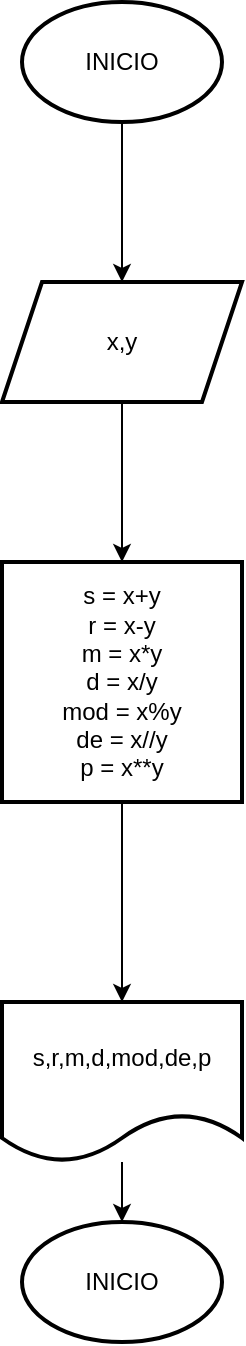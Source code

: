 <mxfile>
    <diagram id="T2-1JOkRBL9YHVt8tH_H" name="Página-1">
        <mxGraphModel dx="896" dy="682" grid="1" gridSize="10" guides="1" tooltips="1" connect="1" arrows="1" fold="1" page="1" pageScale="1" pageWidth="827" pageHeight="1169" math="0" shadow="0">
            <root>
                <mxCell id="0"/>
                <mxCell id="1" parent="0"/>
                <mxCell id="5" value="" style="edgeStyle=none;html=1;" edge="1" parent="1" source="2" target="4">
                    <mxGeometry relative="1" as="geometry"/>
                </mxCell>
                <mxCell id="2" value="INICIO" style="strokeWidth=2;html=1;shape=mxgraph.flowchart.start_1;whiteSpace=wrap;" vertex="1" parent="1">
                    <mxGeometry x="364" y="50" width="100" height="60" as="geometry"/>
                </mxCell>
                <mxCell id="7" value="" style="edgeStyle=none;html=1;" edge="1" parent="1" source="4" target="6">
                    <mxGeometry relative="1" as="geometry"/>
                </mxCell>
                <mxCell id="4" value="x,y" style="shape=parallelogram;perimeter=parallelogramPerimeter;whiteSpace=wrap;html=1;fixedSize=1;strokeWidth=2;" vertex="1" parent="1">
                    <mxGeometry x="354" y="190" width="120" height="60" as="geometry"/>
                </mxCell>
                <mxCell id="9" value="" style="edgeStyle=none;html=1;" edge="1" parent="1" source="6" target="8">
                    <mxGeometry relative="1" as="geometry"/>
                </mxCell>
                <mxCell id="6" value="s = x+y&lt;br&gt;r = x-y&lt;br&gt;m = x*y&lt;br&gt;d = x/y&lt;br&gt;mod = x%y&lt;br&gt;de = x//y&lt;br&gt;p = x**y" style="whiteSpace=wrap;html=1;strokeWidth=2;" vertex="1" parent="1">
                    <mxGeometry x="354" y="330" width="120" height="120" as="geometry"/>
                </mxCell>
                <mxCell id="11" value="" style="edgeStyle=none;html=1;" edge="1" parent="1" source="8" target="10">
                    <mxGeometry relative="1" as="geometry"/>
                </mxCell>
                <mxCell id="8" value="s,r,m,d,mod,de,p" style="shape=document;whiteSpace=wrap;html=1;boundedLbl=1;strokeWidth=2;" vertex="1" parent="1">
                    <mxGeometry x="354" y="550" width="120" height="80" as="geometry"/>
                </mxCell>
                <mxCell id="10" value="INICIO" style="strokeWidth=2;html=1;shape=mxgraph.flowchart.start_1;whiteSpace=wrap;" vertex="1" parent="1">
                    <mxGeometry x="364" y="660" width="100" height="60" as="geometry"/>
                </mxCell>
            </root>
        </mxGraphModel>
    </diagram>
</mxfile>